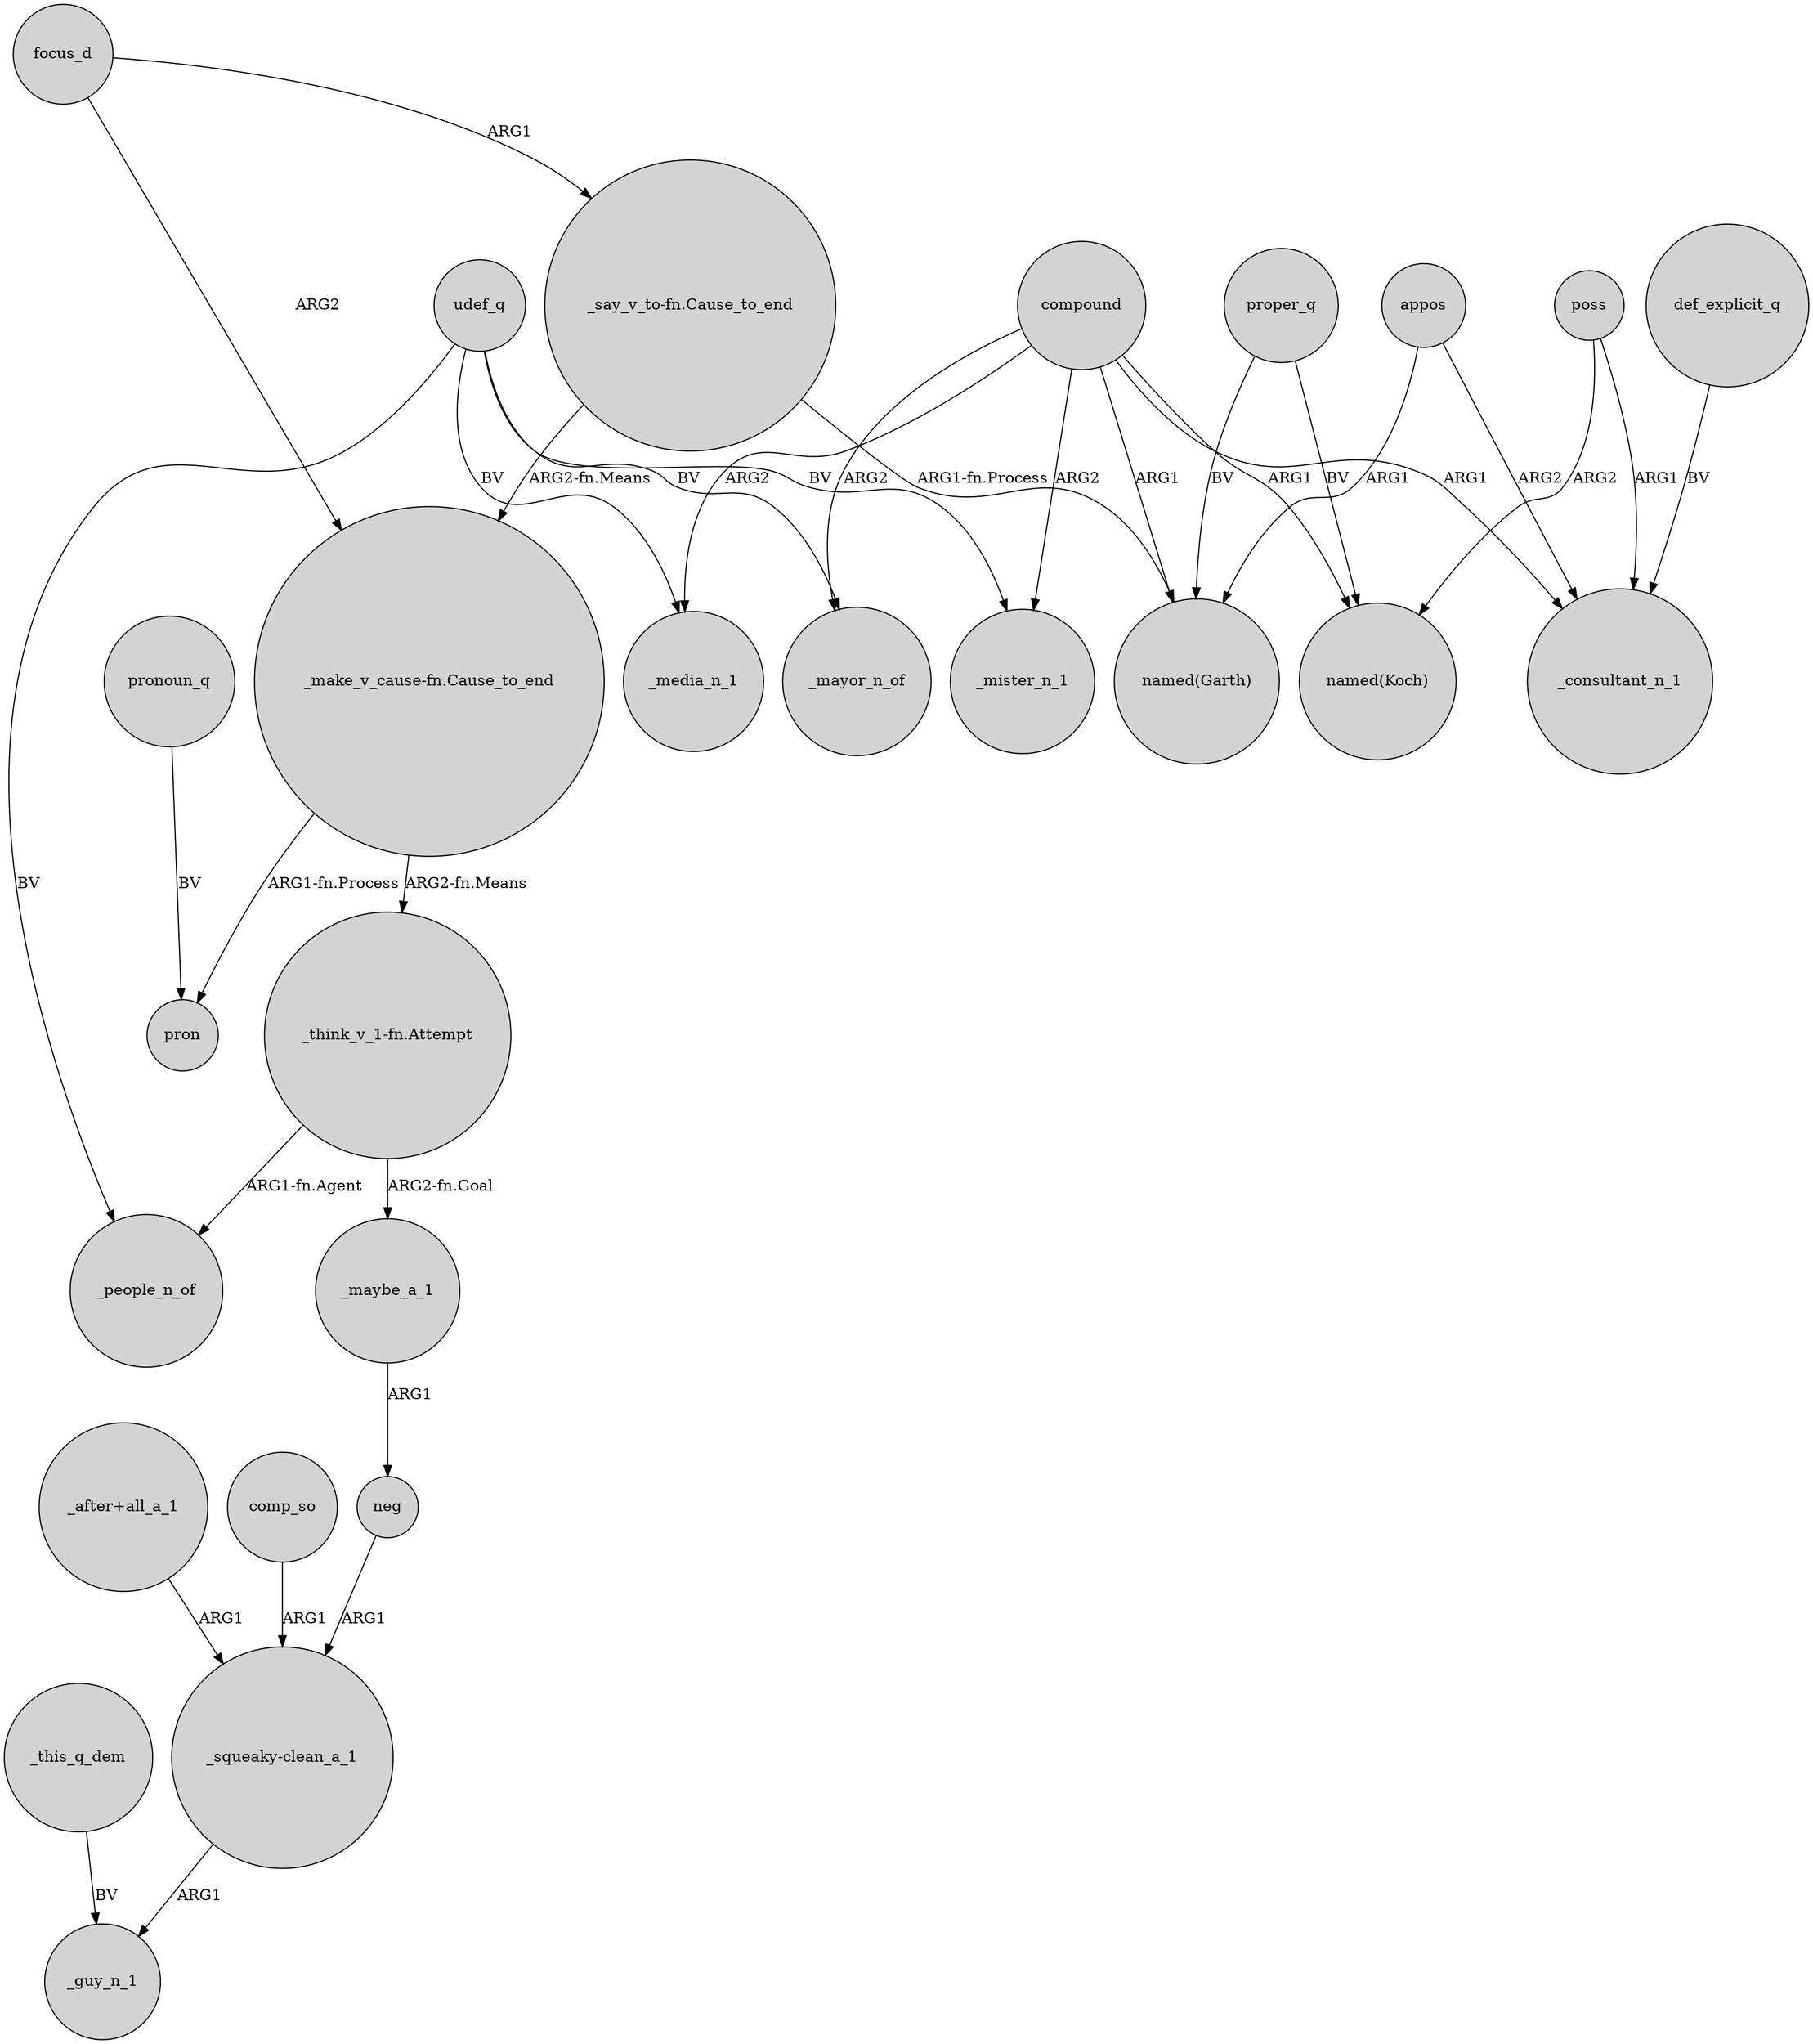 digraph {
	node [shape=circle style=filled]
	udef_q -> _people_n_of [label=BV]
	compound -> _mister_n_1 [label=ARG2]
	focus_d -> "_say_v_to-fn.Cause_to_end" [label=ARG1]
	proper_q -> "named(Garth)" [label=BV]
	appos -> _consultant_n_1 [label=ARG2]
	"_make_v_cause-fn.Cause_to_end" -> pron [label="ARG1-fn.Process"]
	compound -> _consultant_n_1 [label=ARG1]
	compound -> "named(Koch)" [label=ARG1]
	udef_q -> _mayor_n_of [label=BV]
	poss -> _consultant_n_1 [label=ARG1]
	udef_q -> _mister_n_1 [label=BV]
	udef_q -> _media_n_1 [label=BV]
	"_make_v_cause-fn.Cause_to_end" -> "_think_v_1-fn.Attempt" [label="ARG2-fn.Means"]
	"_after+all_a_1" -> "_squeaky-clean_a_1" [label=ARG1]
	pronoun_q -> pron [label=BV]
	"_say_v_to-fn.Cause_to_end" -> "named(Garth)" [label="ARG1-fn.Process"]
	poss -> "named(Koch)" [label=ARG2]
	neg -> "_squeaky-clean_a_1" [label=ARG1]
	compound -> "named(Garth)" [label=ARG1]
	focus_d -> "_make_v_cause-fn.Cause_to_end" [label=ARG2]
	_this_q_dem -> _guy_n_1 [label=BV]
	_maybe_a_1 -> neg [label=ARG1]
	"_say_v_to-fn.Cause_to_end" -> "_make_v_cause-fn.Cause_to_end" [label="ARG2-fn.Means"]
	compound -> _mayor_n_of [label=ARG2]
	comp_so -> "_squeaky-clean_a_1" [label=ARG1]
	appos -> "named(Garth)" [label=ARG1]
	"_squeaky-clean_a_1" -> _guy_n_1 [label=ARG1]
	compound -> _media_n_1 [label=ARG2]
	"_think_v_1-fn.Attempt" -> _people_n_of [label="ARG1-fn.Agent"]
	proper_q -> "named(Koch)" [label=BV]
	def_explicit_q -> _consultant_n_1 [label=BV]
	"_think_v_1-fn.Attempt" -> _maybe_a_1 [label="ARG2-fn.Goal"]
}
